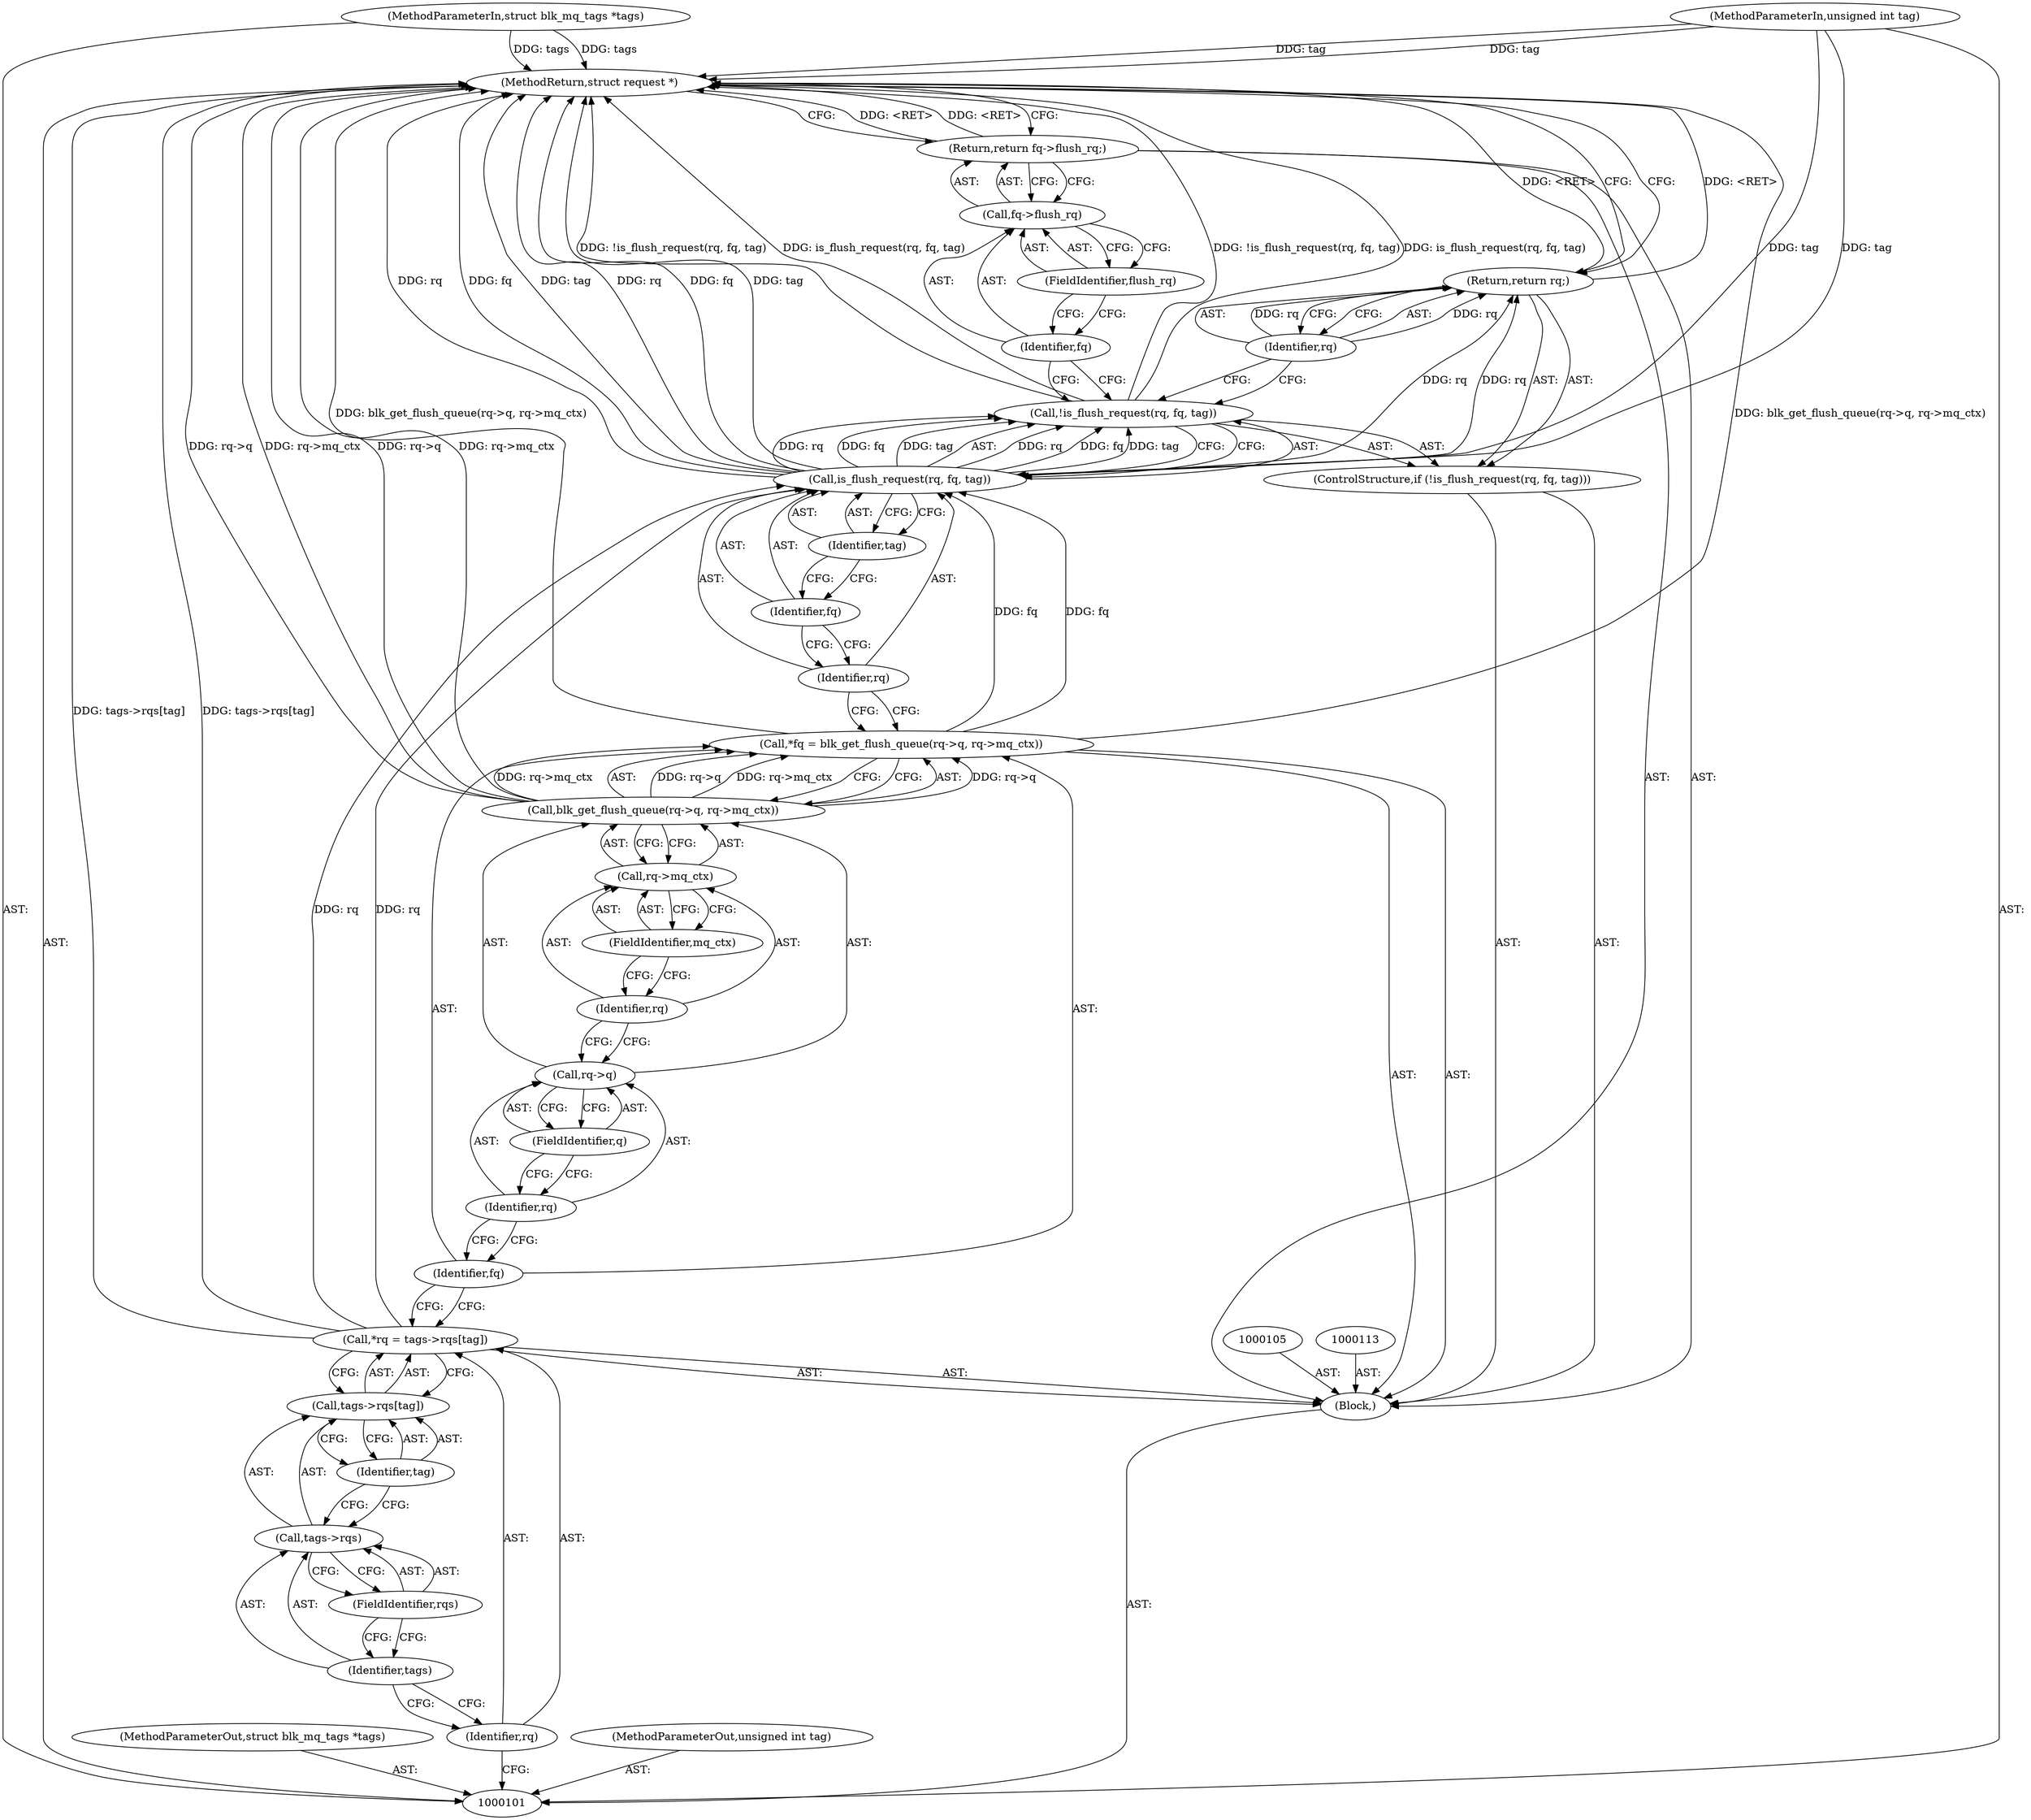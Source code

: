 digraph "1_linux_0048b4837affd153897ed1222283492070027aa9_3" {
"1000135" [label="(MethodReturn,struct request *)"];
"1000102" [label="(MethodParameterIn,struct blk_mq_tags *tags)"];
"1000172" [label="(MethodParameterOut,struct blk_mq_tags *tags)"];
"1000103" [label="(MethodParameterIn,unsigned int tag)"];
"1000173" [label="(MethodParameterOut,unsigned int tag)"];
"1000104" [label="(Block,)"];
"1000106" [label="(Call,*rq = tags->rqs[tag])"];
"1000107" [label="(Identifier,rq)"];
"1000108" [label="(Call,tags->rqs[tag])"];
"1000109" [label="(Call,tags->rqs)"];
"1000110" [label="(Identifier,tags)"];
"1000111" [label="(FieldIdentifier,rqs)"];
"1000112" [label="(Identifier,tag)"];
"1000114" [label="(Call,*fq = blk_get_flush_queue(rq->q, rq->mq_ctx))"];
"1000115" [label="(Identifier,fq)"];
"1000116" [label="(Call,blk_get_flush_queue(rq->q, rq->mq_ctx))"];
"1000117" [label="(Call,rq->q)"];
"1000118" [label="(Identifier,rq)"];
"1000119" [label="(FieldIdentifier,q)"];
"1000120" [label="(Call,rq->mq_ctx)"];
"1000121" [label="(Identifier,rq)"];
"1000122" [label="(FieldIdentifier,mq_ctx)"];
"1000123" [label="(ControlStructure,if (!is_flush_request(rq, fq, tag)))"];
"1000126" [label="(Identifier,rq)"];
"1000127" [label="(Identifier,fq)"];
"1000128" [label="(Identifier,tag)"];
"1000124" [label="(Call,!is_flush_request(rq, fq, tag))"];
"1000125" [label="(Call,is_flush_request(rq, fq, tag))"];
"1000129" [label="(Return,return rq;)"];
"1000130" [label="(Identifier,rq)"];
"1000131" [label="(Return,return fq->flush_rq;)"];
"1000134" [label="(FieldIdentifier,flush_rq)"];
"1000132" [label="(Call,fq->flush_rq)"];
"1000133" [label="(Identifier,fq)"];
"1000135" -> "1000101"  [label="AST: "];
"1000135" -> "1000129"  [label="CFG: "];
"1000135" -> "1000131"  [label="CFG: "];
"1000116" -> "1000135"  [label="DDG: rq->q"];
"1000116" -> "1000135"  [label="DDG: rq->mq_ctx"];
"1000125" -> "1000135"  [label="DDG: rq"];
"1000125" -> "1000135"  [label="DDG: fq"];
"1000125" -> "1000135"  [label="DDG: tag"];
"1000124" -> "1000135"  [label="DDG: is_flush_request(rq, fq, tag)"];
"1000124" -> "1000135"  [label="DDG: !is_flush_request(rq, fq, tag)"];
"1000106" -> "1000135"  [label="DDG: tags->rqs[tag]"];
"1000103" -> "1000135"  [label="DDG: tag"];
"1000102" -> "1000135"  [label="DDG: tags"];
"1000114" -> "1000135"  [label="DDG: blk_get_flush_queue(rq->q, rq->mq_ctx)"];
"1000129" -> "1000135"  [label="DDG: <RET>"];
"1000131" -> "1000135"  [label="DDG: <RET>"];
"1000102" -> "1000101"  [label="AST: "];
"1000102" -> "1000135"  [label="DDG: tags"];
"1000172" -> "1000101"  [label="AST: "];
"1000103" -> "1000101"  [label="AST: "];
"1000103" -> "1000135"  [label="DDG: tag"];
"1000103" -> "1000125"  [label="DDG: tag"];
"1000173" -> "1000101"  [label="AST: "];
"1000104" -> "1000101"  [label="AST: "];
"1000105" -> "1000104"  [label="AST: "];
"1000106" -> "1000104"  [label="AST: "];
"1000113" -> "1000104"  [label="AST: "];
"1000114" -> "1000104"  [label="AST: "];
"1000123" -> "1000104"  [label="AST: "];
"1000131" -> "1000104"  [label="AST: "];
"1000106" -> "1000104"  [label="AST: "];
"1000106" -> "1000108"  [label="CFG: "];
"1000107" -> "1000106"  [label="AST: "];
"1000108" -> "1000106"  [label="AST: "];
"1000115" -> "1000106"  [label="CFG: "];
"1000106" -> "1000135"  [label="DDG: tags->rqs[tag]"];
"1000106" -> "1000125"  [label="DDG: rq"];
"1000107" -> "1000106"  [label="AST: "];
"1000107" -> "1000101"  [label="CFG: "];
"1000110" -> "1000107"  [label="CFG: "];
"1000108" -> "1000106"  [label="AST: "];
"1000108" -> "1000112"  [label="CFG: "];
"1000109" -> "1000108"  [label="AST: "];
"1000112" -> "1000108"  [label="AST: "];
"1000106" -> "1000108"  [label="CFG: "];
"1000109" -> "1000108"  [label="AST: "];
"1000109" -> "1000111"  [label="CFG: "];
"1000110" -> "1000109"  [label="AST: "];
"1000111" -> "1000109"  [label="AST: "];
"1000112" -> "1000109"  [label="CFG: "];
"1000110" -> "1000109"  [label="AST: "];
"1000110" -> "1000107"  [label="CFG: "];
"1000111" -> "1000110"  [label="CFG: "];
"1000111" -> "1000109"  [label="AST: "];
"1000111" -> "1000110"  [label="CFG: "];
"1000109" -> "1000111"  [label="CFG: "];
"1000112" -> "1000108"  [label="AST: "];
"1000112" -> "1000109"  [label="CFG: "];
"1000108" -> "1000112"  [label="CFG: "];
"1000114" -> "1000104"  [label="AST: "];
"1000114" -> "1000116"  [label="CFG: "];
"1000115" -> "1000114"  [label="AST: "];
"1000116" -> "1000114"  [label="AST: "];
"1000126" -> "1000114"  [label="CFG: "];
"1000114" -> "1000135"  [label="DDG: blk_get_flush_queue(rq->q, rq->mq_ctx)"];
"1000116" -> "1000114"  [label="DDG: rq->q"];
"1000116" -> "1000114"  [label="DDG: rq->mq_ctx"];
"1000114" -> "1000125"  [label="DDG: fq"];
"1000115" -> "1000114"  [label="AST: "];
"1000115" -> "1000106"  [label="CFG: "];
"1000118" -> "1000115"  [label="CFG: "];
"1000116" -> "1000114"  [label="AST: "];
"1000116" -> "1000120"  [label="CFG: "];
"1000117" -> "1000116"  [label="AST: "];
"1000120" -> "1000116"  [label="AST: "];
"1000114" -> "1000116"  [label="CFG: "];
"1000116" -> "1000135"  [label="DDG: rq->q"];
"1000116" -> "1000135"  [label="DDG: rq->mq_ctx"];
"1000116" -> "1000114"  [label="DDG: rq->q"];
"1000116" -> "1000114"  [label="DDG: rq->mq_ctx"];
"1000117" -> "1000116"  [label="AST: "];
"1000117" -> "1000119"  [label="CFG: "];
"1000118" -> "1000117"  [label="AST: "];
"1000119" -> "1000117"  [label="AST: "];
"1000121" -> "1000117"  [label="CFG: "];
"1000118" -> "1000117"  [label="AST: "];
"1000118" -> "1000115"  [label="CFG: "];
"1000119" -> "1000118"  [label="CFG: "];
"1000119" -> "1000117"  [label="AST: "];
"1000119" -> "1000118"  [label="CFG: "];
"1000117" -> "1000119"  [label="CFG: "];
"1000120" -> "1000116"  [label="AST: "];
"1000120" -> "1000122"  [label="CFG: "];
"1000121" -> "1000120"  [label="AST: "];
"1000122" -> "1000120"  [label="AST: "];
"1000116" -> "1000120"  [label="CFG: "];
"1000121" -> "1000120"  [label="AST: "];
"1000121" -> "1000117"  [label="CFG: "];
"1000122" -> "1000121"  [label="CFG: "];
"1000122" -> "1000120"  [label="AST: "];
"1000122" -> "1000121"  [label="CFG: "];
"1000120" -> "1000122"  [label="CFG: "];
"1000123" -> "1000104"  [label="AST: "];
"1000124" -> "1000123"  [label="AST: "];
"1000129" -> "1000123"  [label="AST: "];
"1000126" -> "1000125"  [label="AST: "];
"1000126" -> "1000114"  [label="CFG: "];
"1000127" -> "1000126"  [label="CFG: "];
"1000127" -> "1000125"  [label="AST: "];
"1000127" -> "1000126"  [label="CFG: "];
"1000128" -> "1000127"  [label="CFG: "];
"1000128" -> "1000125"  [label="AST: "];
"1000128" -> "1000127"  [label="CFG: "];
"1000125" -> "1000128"  [label="CFG: "];
"1000124" -> "1000123"  [label="AST: "];
"1000124" -> "1000125"  [label="CFG: "];
"1000125" -> "1000124"  [label="AST: "];
"1000130" -> "1000124"  [label="CFG: "];
"1000133" -> "1000124"  [label="CFG: "];
"1000124" -> "1000135"  [label="DDG: is_flush_request(rq, fq, tag)"];
"1000124" -> "1000135"  [label="DDG: !is_flush_request(rq, fq, tag)"];
"1000125" -> "1000124"  [label="DDG: rq"];
"1000125" -> "1000124"  [label="DDG: fq"];
"1000125" -> "1000124"  [label="DDG: tag"];
"1000125" -> "1000124"  [label="AST: "];
"1000125" -> "1000128"  [label="CFG: "];
"1000126" -> "1000125"  [label="AST: "];
"1000127" -> "1000125"  [label="AST: "];
"1000128" -> "1000125"  [label="AST: "];
"1000124" -> "1000125"  [label="CFG: "];
"1000125" -> "1000135"  [label="DDG: rq"];
"1000125" -> "1000135"  [label="DDG: fq"];
"1000125" -> "1000135"  [label="DDG: tag"];
"1000125" -> "1000124"  [label="DDG: rq"];
"1000125" -> "1000124"  [label="DDG: fq"];
"1000125" -> "1000124"  [label="DDG: tag"];
"1000106" -> "1000125"  [label="DDG: rq"];
"1000114" -> "1000125"  [label="DDG: fq"];
"1000103" -> "1000125"  [label="DDG: tag"];
"1000125" -> "1000129"  [label="DDG: rq"];
"1000129" -> "1000123"  [label="AST: "];
"1000129" -> "1000130"  [label="CFG: "];
"1000130" -> "1000129"  [label="AST: "];
"1000135" -> "1000129"  [label="CFG: "];
"1000129" -> "1000135"  [label="DDG: <RET>"];
"1000130" -> "1000129"  [label="DDG: rq"];
"1000125" -> "1000129"  [label="DDG: rq"];
"1000130" -> "1000129"  [label="AST: "];
"1000130" -> "1000124"  [label="CFG: "];
"1000129" -> "1000130"  [label="CFG: "];
"1000130" -> "1000129"  [label="DDG: rq"];
"1000131" -> "1000104"  [label="AST: "];
"1000131" -> "1000132"  [label="CFG: "];
"1000132" -> "1000131"  [label="AST: "];
"1000135" -> "1000131"  [label="CFG: "];
"1000131" -> "1000135"  [label="DDG: <RET>"];
"1000134" -> "1000132"  [label="AST: "];
"1000134" -> "1000133"  [label="CFG: "];
"1000132" -> "1000134"  [label="CFG: "];
"1000132" -> "1000131"  [label="AST: "];
"1000132" -> "1000134"  [label="CFG: "];
"1000133" -> "1000132"  [label="AST: "];
"1000134" -> "1000132"  [label="AST: "];
"1000131" -> "1000132"  [label="CFG: "];
"1000133" -> "1000132"  [label="AST: "];
"1000133" -> "1000124"  [label="CFG: "];
"1000134" -> "1000133"  [label="CFG: "];
}
